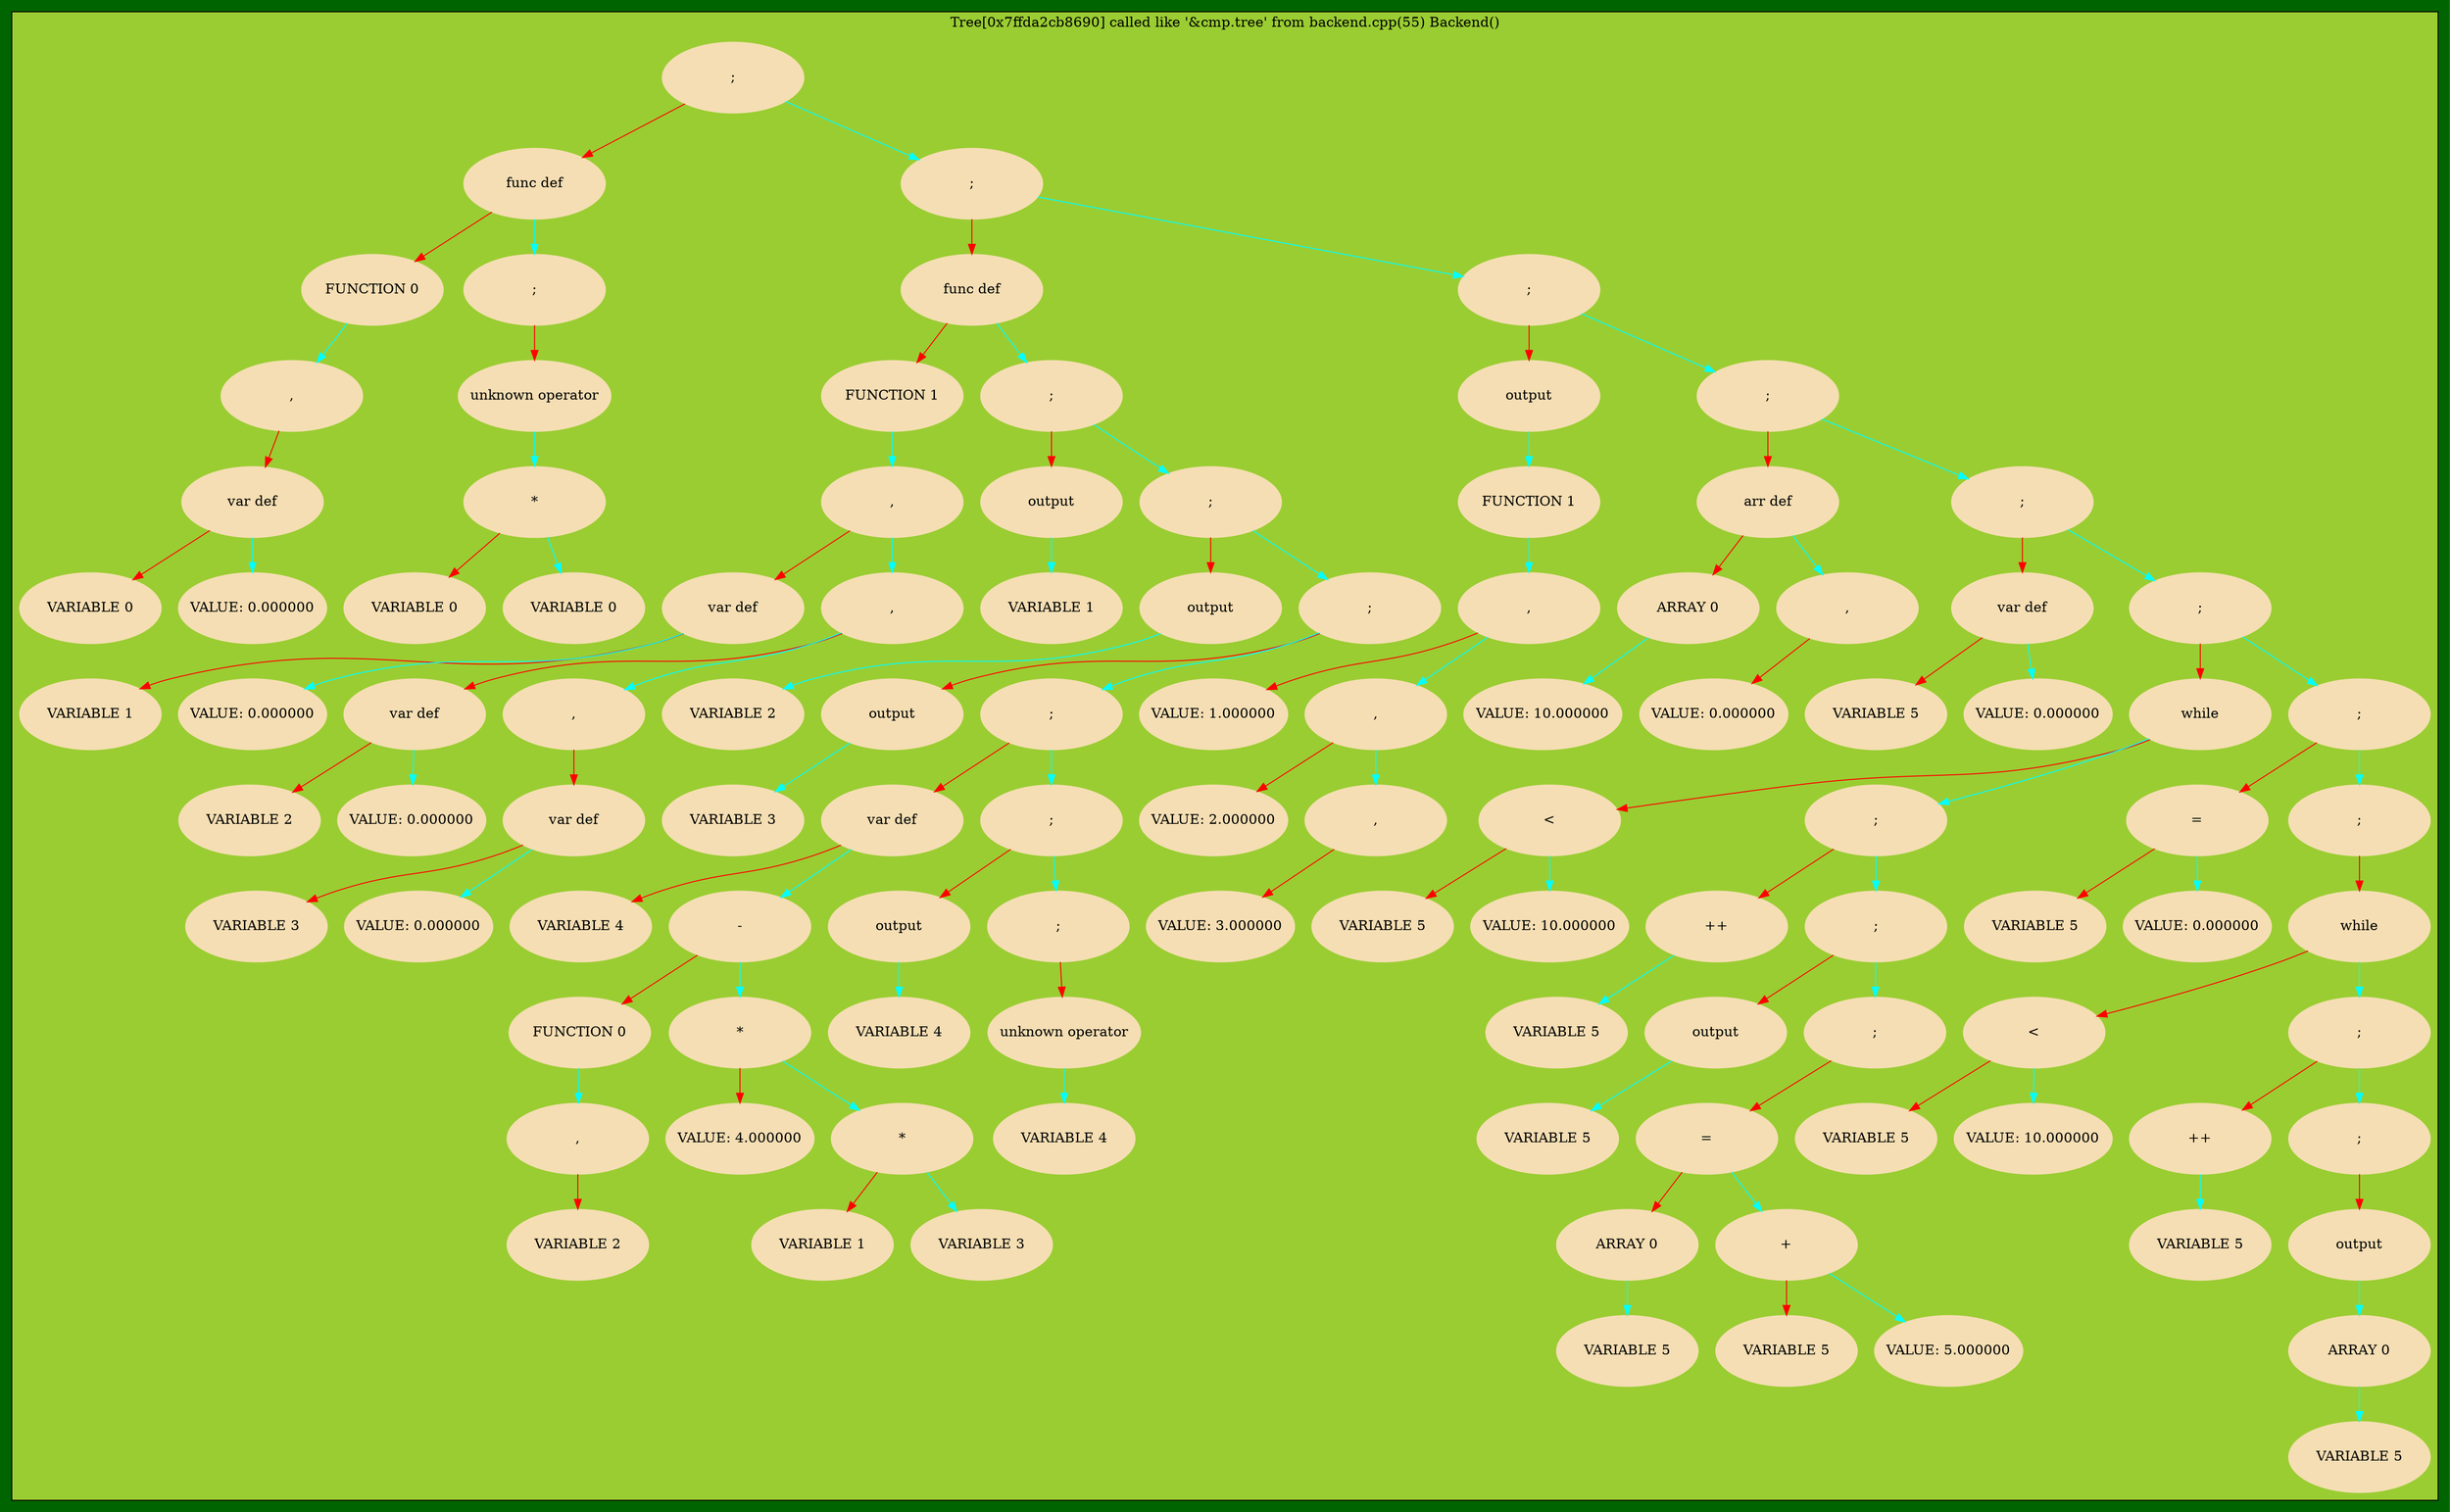 digraph MyTree
{
	bgcolor = darkgreen;
	graph [splines = splines];
	node  [width = 2, style = filled, color = wheat];
	edge  [color = darkgreen, fontsize = 15];

	subgraph cluster0
    {
		bgcolor = yellowgreen;		height  = 20		style   = filled;
		label   = "Tree[0x7ffda2cb8690] called like '&cmp.tree' from backend.cpp(55) Backend()";

		"0x603000000040" [shape=oval, height = 1, label = ";"];
		"0x603000000040" -> "0x603000000070" [color = red];
		"0x603000000070" [shape=oval, height = 1, label = "func def"];
		"0x603000000070" -> "0x6030000000a0" [color = red];
		"0x6030000000a0" [shape=oval, height = 1, label = "FUNCTION 0"];
		"0x6030000000a0" -> "0x6030000000d0" [color = cyan];
		"0x6030000000d0" [shape=oval, height = 1, label = ","];
		"0x6030000000d0" -> "0x603000000100" [color = red];
		"0x603000000100" [shape=oval, height = 1, label = "var def"];
		"0x603000000100" -> "0x603000000130" [color = red];
		"0x603000000130" [shape=oval, height = 1, label = "VARIABLE 0"];
		"0x603000000100" -> "0x603000000160" [color = cyan];
		"0x603000000160" [shape=oval, height = 1, label = "VALUE: 0.000000"];
		"0x603000000070" -> "0x603000000190" [color = cyan];
		"0x603000000190" [shape=oval, height = 1, label = ";"];
		"0x603000000190" -> "0x6030000001c0" [color = red];
		"0x6030000001c0" [shape=oval, height = 1, label = "unknown operator"];
		"0x6030000001c0" -> "0x6030000001f0" [color = cyan];
		"0x6030000001f0" [shape=oval, height = 1, label = "*"];
		"0x6030000001f0" -> "0x603000000220" [color = red];
		"0x603000000220" [shape=oval, height = 1, label = "VARIABLE 0"];
		"0x6030000001f0" -> "0x603000000250" [color = cyan];
		"0x603000000250" [shape=oval, height = 1, label = "VARIABLE 0"];
		"0x603000000040" -> "0x603000000280" [color = cyan];
		"0x603000000280" [shape=oval, height = 1, label = ";"];
		"0x603000000280" -> "0x6030000002b0" [color = red];
		"0x6030000002b0" [shape=oval, height = 1, label = "func def"];
		"0x6030000002b0" -> "0x6030000002e0" [color = red];
		"0x6030000002e0" [shape=oval, height = 1, label = "FUNCTION 1"];
		"0x6030000002e0" -> "0x603000000310" [color = cyan];
		"0x603000000310" [shape=oval, height = 1, label = ","];
		"0x603000000310" -> "0x603000000340" [color = red];
		"0x603000000340" [shape=oval, height = 1, label = "var def"];
		"0x603000000340" -> "0x603000000370" [color = red];
		"0x603000000370" [shape=oval, height = 1, label = "VARIABLE 1"];
		"0x603000000340" -> "0x6030000003a0" [color = cyan];
		"0x6030000003a0" [shape=oval, height = 1, label = "VALUE: 0.000000"];
		"0x603000000310" -> "0x6030000003d0" [color = cyan];
		"0x6030000003d0" [shape=oval, height = 1, label = ","];
		"0x6030000003d0" -> "0x603000000400" [color = red];
		"0x603000000400" [shape=oval, height = 1, label = "var def"];
		"0x603000000400" -> "0x603000000430" [color = red];
		"0x603000000430" [shape=oval, height = 1, label = "VARIABLE 2"];
		"0x603000000400" -> "0x603000000460" [color = cyan];
		"0x603000000460" [shape=oval, height = 1, label = "VALUE: 0.000000"];
		"0x6030000003d0" -> "0x603000000490" [color = cyan];
		"0x603000000490" [shape=oval, height = 1, label = ","];
		"0x603000000490" -> "0x6030000004c0" [color = red];
		"0x6030000004c0" [shape=oval, height = 1, label = "var def"];
		"0x6030000004c0" -> "0x6030000004f0" [color = red];
		"0x6030000004f0" [shape=oval, height = 1, label = "VARIABLE 3"];
		"0x6030000004c0" -> "0x603000000520" [color = cyan];
		"0x603000000520" [shape=oval, height = 1, label = "VALUE: 0.000000"];
		"0x6030000002b0" -> "0x603000000550" [color = cyan];
		"0x603000000550" [shape=oval, height = 1, label = ";"];
		"0x603000000550" -> "0x603000000580" [color = red];
		"0x603000000580" [shape=oval, height = 1, label = "output"];
		"0x603000000580" -> "0x6030000005b0" [color = cyan];
		"0x6030000005b0" [shape=oval, height = 1, label = "VARIABLE 1"];
		"0x603000000550" -> "0x6030000005e0" [color = cyan];
		"0x6030000005e0" [shape=oval, height = 1, label = ";"];
		"0x6030000005e0" -> "0x603000000610" [color = red];
		"0x603000000610" [shape=oval, height = 1, label = "output"];
		"0x603000000610" -> "0x603000000640" [color = cyan];
		"0x603000000640" [shape=oval, height = 1, label = "VARIABLE 2"];
		"0x6030000005e0" -> "0x603000000670" [color = cyan];
		"0x603000000670" [shape=oval, height = 1, label = ";"];
		"0x603000000670" -> "0x6030000006a0" [color = red];
		"0x6030000006a0" [shape=oval, height = 1, label = "output"];
		"0x6030000006a0" -> "0x6030000006d0" [color = cyan];
		"0x6030000006d0" [shape=oval, height = 1, label = "VARIABLE 3"];
		"0x603000000670" -> "0x603000000700" [color = cyan];
		"0x603000000700" [shape=oval, height = 1, label = ";"];
		"0x603000000700" -> "0x603000000730" [color = red];
		"0x603000000730" [shape=oval, height = 1, label = "var def"];
		"0x603000000730" -> "0x603000000760" [color = red];
		"0x603000000760" [shape=oval, height = 1, label = "VARIABLE 4"];
		"0x603000000730" -> "0x603000000790" [color = cyan];
		"0x603000000790" [shape=oval, height = 1, label = "-"];
		"0x603000000790" -> "0x6030000007c0" [color = red];
		"0x6030000007c0" [shape=oval, height = 1, label = "FUNCTION 0"];
		"0x6030000007c0" -> "0x6030000007f0" [color = cyan];
		"0x6030000007f0" [shape=oval, height = 1, label = ","];
		"0x6030000007f0" -> "0x603000000820" [color = red];
		"0x603000000820" [shape=oval, height = 1, label = "VARIABLE 2"];
		"0x603000000790" -> "0x603000000850" [color = cyan];
		"0x603000000850" [shape=oval, height = 1, label = "*"];
		"0x603000000850" -> "0x603000000880" [color = red];
		"0x603000000880" [shape=oval, height = 1, label = "VALUE: 4.000000"];
		"0x603000000850" -> "0x6030000008b0" [color = cyan];
		"0x6030000008b0" [shape=oval, height = 1, label = "*"];
		"0x6030000008b0" -> "0x6030000008e0" [color = red];
		"0x6030000008e0" [shape=oval, height = 1, label = "VARIABLE 1"];
		"0x6030000008b0" -> "0x603000000910" [color = cyan];
		"0x603000000910" [shape=oval, height = 1, label = "VARIABLE 3"];
		"0x603000000700" -> "0x603000000940" [color = cyan];
		"0x603000000940" [shape=oval, height = 1, label = ";"];
		"0x603000000940" -> "0x603000000970" [color = red];
		"0x603000000970" [shape=oval, height = 1, label = "output"];
		"0x603000000970" -> "0x6030000009a0" [color = cyan];
		"0x6030000009a0" [shape=oval, height = 1, label = "VARIABLE 4"];
		"0x603000000940" -> "0x6030000009d0" [color = cyan];
		"0x6030000009d0" [shape=oval, height = 1, label = ";"];
		"0x6030000009d0" -> "0x603000000a00" [color = red];
		"0x603000000a00" [shape=oval, height = 1, label = "unknown operator"];
		"0x603000000a00" -> "0x603000000a30" [color = cyan];
		"0x603000000a30" [shape=oval, height = 1, label = "VARIABLE 4"];
		"0x603000000280" -> "0x603000000a60" [color = cyan];
		"0x603000000a60" [shape=oval, height = 1, label = ";"];
		"0x603000000a60" -> "0x603000000a90" [color = red];
		"0x603000000a90" [shape=oval, height = 1, label = "output"];
		"0x603000000a90" -> "0x603000000ac0" [color = cyan];
		"0x603000000ac0" [shape=oval, height = 1, label = "FUNCTION 1"];
		"0x603000000ac0" -> "0x603000000af0" [color = cyan];
		"0x603000000af0" [shape=oval, height = 1, label = ","];
		"0x603000000af0" -> "0x603000000b20" [color = red];
		"0x603000000b20" [shape=oval, height = 1, label = "VALUE: 1.000000"];
		"0x603000000af0" -> "0x603000000b50" [color = cyan];
		"0x603000000b50" [shape=oval, height = 1, label = ","];
		"0x603000000b50" -> "0x603000000b80" [color = red];
		"0x603000000b80" [shape=oval, height = 1, label = "VALUE: 2.000000"];
		"0x603000000b50" -> "0x603000000bb0" [color = cyan];
		"0x603000000bb0" [shape=oval, height = 1, label = ","];
		"0x603000000bb0" -> "0x603000000be0" [color = red];
		"0x603000000be0" [shape=oval, height = 1, label = "VALUE: 3.000000"];
		"0x603000000a60" -> "0x603000000c10" [color = cyan];
		"0x603000000c10" [shape=oval, height = 1, label = ";"];
		"0x603000000c10" -> "0x603000000c40" [color = red];
		"0x603000000c40" [shape=oval, height = 1, label = "arr def"];
		"0x603000000c40" -> "0x603000000c70" [color = red];
		"0x603000000c70" [shape=oval, height = 1, label = "ARRAY 0"];
		"0x603000000c70" -> "0x603000000ca0" [color = cyan];
		"0x603000000ca0" [shape=oval, height = 1, label = "VALUE: 10.000000"];
		"0x603000000c40" -> "0x603000000cd0" [color = cyan];
		"0x603000000cd0" [shape=oval, height = 1, label = ","];
		"0x603000000cd0" -> "0x603000000d00" [color = red];
		"0x603000000d00" [shape=oval, height = 1, label = "VALUE: 0.000000"];
		"0x603000000c10" -> "0x603000000d30" [color = cyan];
		"0x603000000d30" [shape=oval, height = 1, label = ";"];
		"0x603000000d30" -> "0x603000000d60" [color = red];
		"0x603000000d60" [shape=oval, height = 1, label = "var def"];
		"0x603000000d60" -> "0x603000000d90" [color = red];
		"0x603000000d90" [shape=oval, height = 1, label = "VARIABLE 5"];
		"0x603000000d60" -> "0x603000000dc0" [color = cyan];
		"0x603000000dc0" [shape=oval, height = 1, label = "VALUE: 0.000000"];
		"0x603000000d30" -> "0x603000000df0" [color = cyan];
		"0x603000000df0" [shape=oval, height = 1, label = ";"];
		"0x603000000df0" -> "0x603000000e20" [color = red];
		"0x603000000e20" [shape=oval, height = 1, label = "while"];
		"0x603000000e20" -> "0x603000000e50" [color = red];
		"0x603000000e50" [shape=oval, height = 1, label = "<"];
		"0x603000000e50" -> "0x603000000e80" [color = red];
		"0x603000000e80" [shape=oval, height = 1, label = "VARIABLE 5"];
		"0x603000000e50" -> "0x603000000eb0" [color = cyan];
		"0x603000000eb0" [shape=oval, height = 1, label = "VALUE: 10.000000"];
		"0x603000000e20" -> "0x603000000ee0" [color = cyan];
		"0x603000000ee0" [shape=oval, height = 1, label = ";"];
		"0x603000000ee0" -> "0x603000000f10" [color = red];
		"0x603000000f10" [shape=oval, height = 1, label = "++"];
		"0x603000000f10" -> "0x603000000f40" [color = cyan];
		"0x603000000f40" [shape=oval, height = 1, label = "VARIABLE 5"];
		"0x603000000ee0" -> "0x603000000f70" [color = cyan];
		"0x603000000f70" [shape=oval, height = 1, label = ";"];
		"0x603000000f70" -> "0x603000000fa0" [color = red];
		"0x603000000fa0" [shape=oval, height = 1, label = "output"];
		"0x603000000fa0" -> "0x603000000fd0" [color = cyan];
		"0x603000000fd0" [shape=oval, height = 1, label = "VARIABLE 5"];
		"0x603000000f70" -> "0x603000001000" [color = cyan];
		"0x603000001000" [shape=oval, height = 1, label = ";"];
		"0x603000001000" -> "0x603000001030" [color = red];
		"0x603000001030" [shape=oval, height = 1, label = "="];
		"0x603000001030" -> "0x603000001060" [color = red];
		"0x603000001060" [shape=oval, height = 1, label = "ARRAY 0"];
		"0x603000001060" -> "0x603000001090" [color = cyan];
		"0x603000001090" [shape=oval, height = 1, label = "VARIABLE 5"];
		"0x603000001030" -> "0x6030000010c0" [color = cyan];
		"0x6030000010c0" [shape=oval, height = 1, label = "+"];
		"0x6030000010c0" -> "0x6030000010f0" [color = red];
		"0x6030000010f0" [shape=oval, height = 1, label = "VARIABLE 5"];
		"0x6030000010c0" -> "0x603000001120" [color = cyan];
		"0x603000001120" [shape=oval, height = 1, label = "VALUE: 5.000000"];
		"0x603000000df0" -> "0x603000001150" [color = cyan];
		"0x603000001150" [shape=oval, height = 1, label = ";"];
		"0x603000001150" -> "0x603000001180" [color = red];
		"0x603000001180" [shape=oval, height = 1, label = "="];
		"0x603000001180" -> "0x6030000011b0" [color = red];
		"0x6030000011b0" [shape=oval, height = 1, label = "VARIABLE 5"];
		"0x603000001180" -> "0x6030000011e0" [color = cyan];
		"0x6030000011e0" [shape=oval, height = 1, label = "VALUE: 0.000000"];
		"0x603000001150" -> "0x603000001210" [color = cyan];
		"0x603000001210" [shape=oval, height = 1, label = ";"];
		"0x603000001210" -> "0x603000001240" [color = red];
		"0x603000001240" [shape=oval, height = 1, label = "while"];
		"0x603000001240" -> "0x603000001270" [color = red];
		"0x603000001270" [shape=oval, height = 1, label = "<"];
		"0x603000001270" -> "0x6030000012a0" [color = red];
		"0x6030000012a0" [shape=oval, height = 1, label = "VARIABLE 5"];
		"0x603000001270" -> "0x6030000012d0" [color = cyan];
		"0x6030000012d0" [shape=oval, height = 1, label = "VALUE: 10.000000"];
		"0x603000001240" -> "0x603000001300" [color = cyan];
		"0x603000001300" [shape=oval, height = 1, label = ";"];
		"0x603000001300" -> "0x603000001330" [color = red];
		"0x603000001330" [shape=oval, height = 1, label = "++"];
		"0x603000001330" -> "0x603000001360" [color = cyan];
		"0x603000001360" [shape=oval, height = 1, label = "VARIABLE 5"];
		"0x603000001300" -> "0x603000001390" [color = cyan];
		"0x603000001390" [shape=oval, height = 1, label = ";"];
		"0x603000001390" -> "0x6030000013c0" [color = red];
		"0x6030000013c0" [shape=oval, height = 1, label = "output"];
		"0x6030000013c0" -> "0x6030000013f0" [color = cyan];
		"0x6030000013f0" [shape=oval, height = 1, label = "ARRAY 0"];
		"0x6030000013f0" -> "0x603000001420" [color = cyan];
		"0x603000001420" [shape=oval, height = 1, label = "VARIABLE 5"];
	}
}
